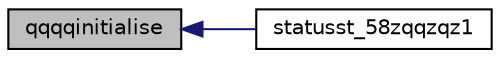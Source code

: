 digraph "qqqqinitialise"
{
  edge [fontname="Helvetica",fontsize="10",labelfontname="Helvetica",labelfontsize="10"];
  node [fontname="Helvetica",fontsize="10",shape=record];
  rankdir="LR";
  Node1673 [label="qqqqinitialise",height=0.2,width=0.4,color="black", fillcolor="grey75", style="filled", fontcolor="black"];
  Node1673 -> Node1674 [dir="back",color="midnightblue",fontsize="10",style="solid",fontname="Helvetica"];
  Node1674 [label="statusst_58zqqzqz1",height=0.2,width=0.4,color="black", fillcolor="white", style="filled",URL="$inszt__statusst_8c.html#aa4d4c6c2354b0369e166406f6a2419ed"];
}
